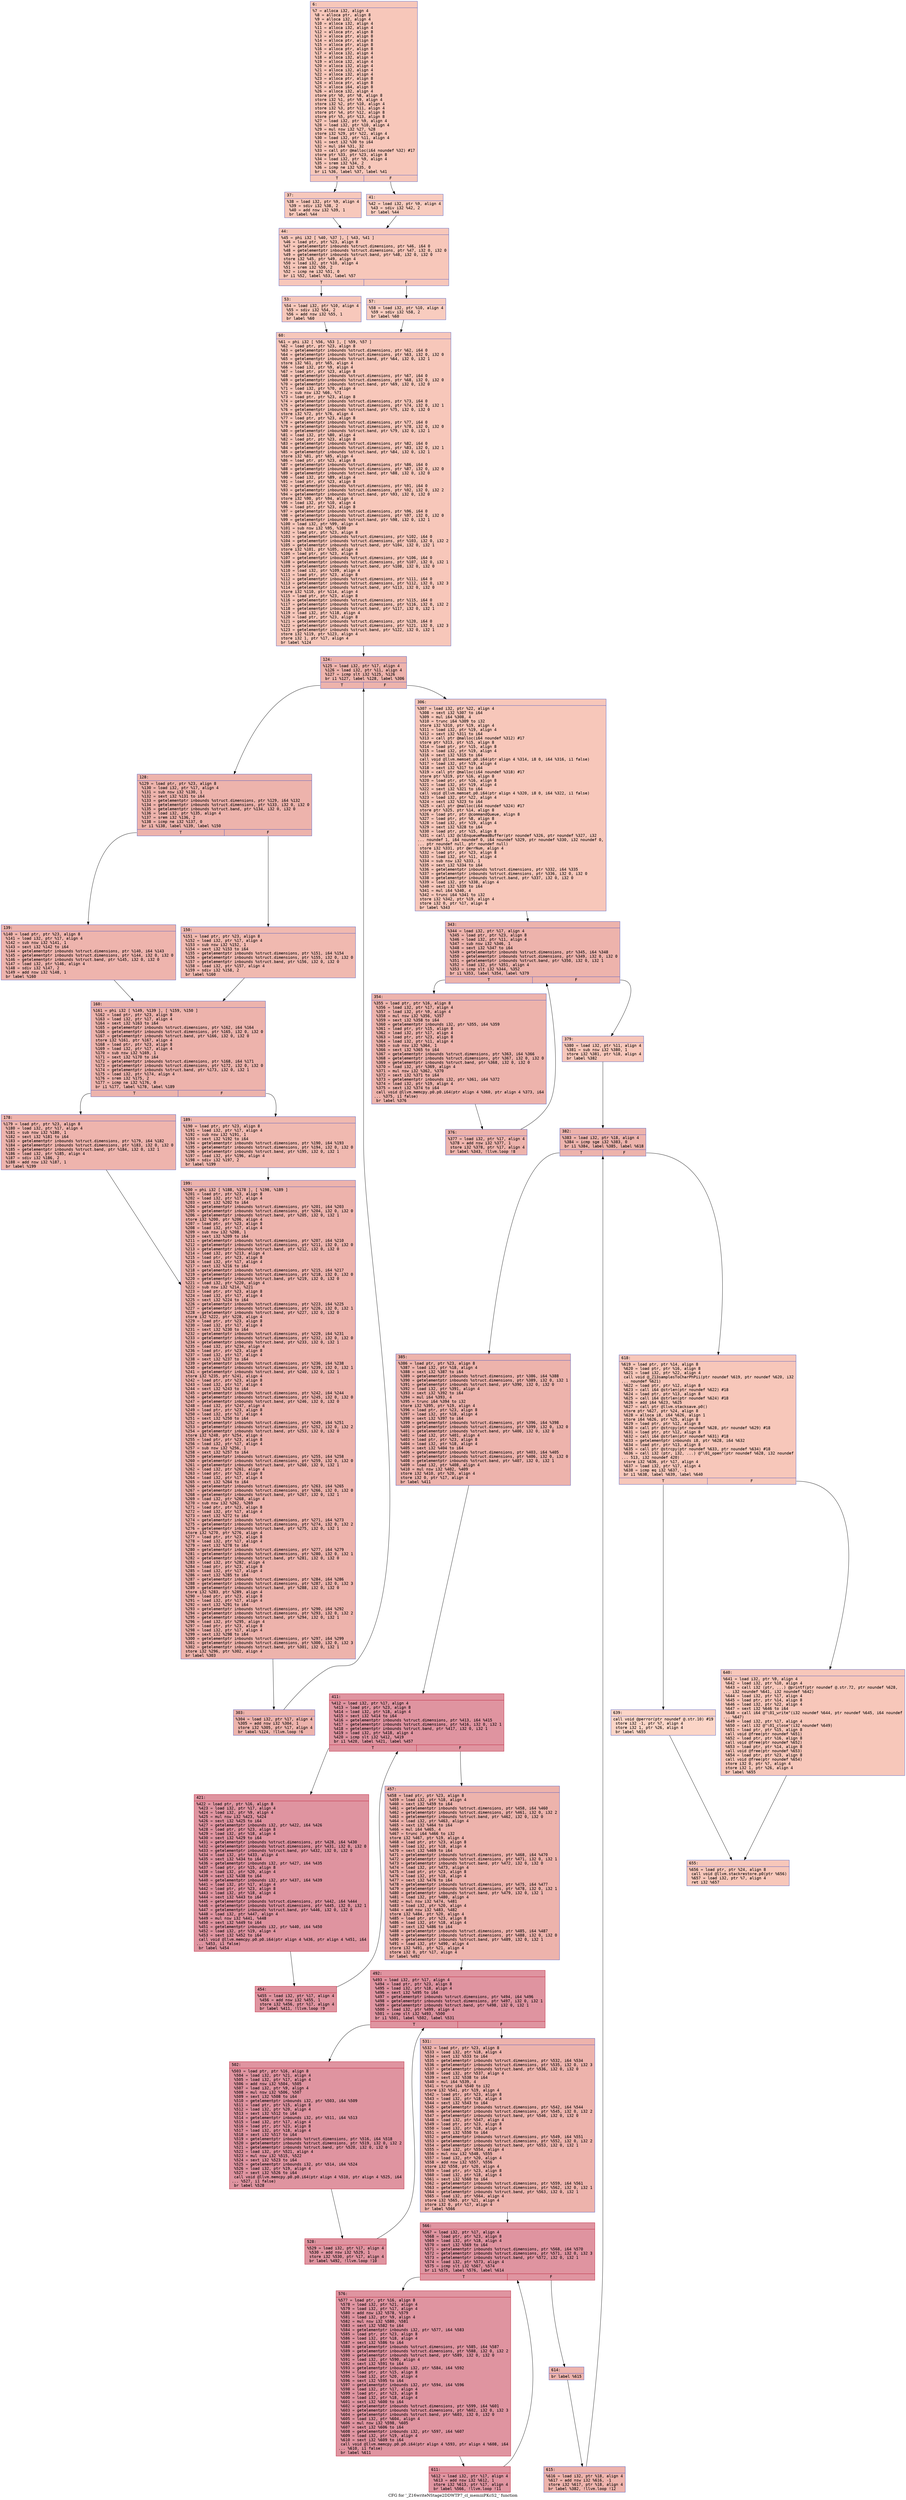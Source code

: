 digraph "CFG for '_Z16writeNStage2DDWTP7_cl_memiiiPKcS2_' function" {
	label="CFG for '_Z16writeNStage2DDWTP7_cl_memiiiPKcS2_' function";

	Node0x600000630c30 [shape=record,color="#3d50c3ff", style=filled, fillcolor="#ec7f6370" fontname="Courier",label="{6:\l|  %7 = alloca i32, align 4\l  %8 = alloca ptr, align 8\l  %9 = alloca i32, align 4\l  %10 = alloca i32, align 4\l  %11 = alloca i32, align 4\l  %12 = alloca ptr, align 8\l  %13 = alloca ptr, align 8\l  %14 = alloca ptr, align 8\l  %15 = alloca ptr, align 8\l  %16 = alloca ptr, align 8\l  %17 = alloca i32, align 4\l  %18 = alloca i32, align 4\l  %19 = alloca i32, align 4\l  %20 = alloca i32, align 4\l  %21 = alloca i32, align 4\l  %22 = alloca i32, align 4\l  %23 = alloca ptr, align 8\l  %24 = alloca ptr, align 8\l  %25 = alloca i64, align 8\l  %26 = alloca i32, align 4\l  store ptr %0, ptr %8, align 8\l  store i32 %1, ptr %9, align 4\l  store i32 %2, ptr %10, align 4\l  store i32 %3, ptr %11, align 4\l  store ptr %4, ptr %12, align 8\l  store ptr %5, ptr %13, align 8\l  %27 = load i32, ptr %9, align 4\l  %28 = load i32, ptr %10, align 4\l  %29 = mul nsw i32 %27, %28\l  store i32 %29, ptr %22, align 4\l  %30 = load i32, ptr %11, align 4\l  %31 = sext i32 %30 to i64\l  %32 = mul i64 %31, 32\l  %33 = call ptr @malloc(i64 noundef %32) #17\l  store ptr %33, ptr %23, align 8\l  %34 = load i32, ptr %9, align 4\l  %35 = srem i32 %34, 2\l  %36 = icmp ne i32 %35, 0\l  br i1 %36, label %37, label %41\l|{<s0>T|<s1>F}}"];
	Node0x600000630c30:s0 -> Node0x600000630c80[tooltip="6 -> 37\nProbability 62.50%" ];
	Node0x600000630c30:s1 -> Node0x600000630cd0[tooltip="6 -> 41\nProbability 37.50%" ];
	Node0x600000630c80 [shape=record,color="#3d50c3ff", style=filled, fillcolor="#ed836670" fontname="Courier",label="{37:\l|  %38 = load i32, ptr %9, align 4\l  %39 = sdiv i32 %38, 2\l  %40 = add nsw i32 %39, 1\l  br label %44\l}"];
	Node0x600000630c80 -> Node0x600000630d20[tooltip="37 -> 44\nProbability 100.00%" ];
	Node0x600000630cd0 [shape=record,color="#3d50c3ff", style=filled, fillcolor="#f08b6e70" fontname="Courier",label="{41:\l|  %42 = load i32, ptr %9, align 4\l  %43 = sdiv i32 %42, 2\l  br label %44\l}"];
	Node0x600000630cd0 -> Node0x600000630d20[tooltip="41 -> 44\nProbability 100.00%" ];
	Node0x600000630d20 [shape=record,color="#3d50c3ff", style=filled, fillcolor="#ec7f6370" fontname="Courier",label="{44:\l|  %45 = phi i32 [ %40, %37 ], [ %43, %41 ]\l  %46 = load ptr, ptr %23, align 8\l  %47 = getelementptr inbounds %struct.dimensions, ptr %46, i64 0\l  %48 = getelementptr inbounds %struct.dimensions, ptr %47, i32 0, i32 0\l  %49 = getelementptr inbounds %struct.band, ptr %48, i32 0, i32 0\l  store i32 %45, ptr %49, align 4\l  %50 = load i32, ptr %10, align 4\l  %51 = srem i32 %50, 2\l  %52 = icmp ne i32 %51, 0\l  br i1 %52, label %53, label %57\l|{<s0>T|<s1>F}}"];
	Node0x600000630d20:s0 -> Node0x600000630d70[tooltip="44 -> 53\nProbability 62.50%" ];
	Node0x600000630d20:s1 -> Node0x600000630dc0[tooltip="44 -> 57\nProbability 37.50%" ];
	Node0x600000630d70 [shape=record,color="#3d50c3ff", style=filled, fillcolor="#ed836670" fontname="Courier",label="{53:\l|  %54 = load i32, ptr %10, align 4\l  %55 = sdiv i32 %54, 2\l  %56 = add nsw i32 %55, 1\l  br label %60\l}"];
	Node0x600000630d70 -> Node0x600000630e10[tooltip="53 -> 60\nProbability 100.00%" ];
	Node0x600000630dc0 [shape=record,color="#3d50c3ff", style=filled, fillcolor="#f08b6e70" fontname="Courier",label="{57:\l|  %58 = load i32, ptr %10, align 4\l  %59 = sdiv i32 %58, 2\l  br label %60\l}"];
	Node0x600000630dc0 -> Node0x600000630e10[tooltip="57 -> 60\nProbability 100.00%" ];
	Node0x600000630e10 [shape=record,color="#3d50c3ff", style=filled, fillcolor="#ec7f6370" fontname="Courier",label="{60:\l|  %61 = phi i32 [ %56, %53 ], [ %59, %57 ]\l  %62 = load ptr, ptr %23, align 8\l  %63 = getelementptr inbounds %struct.dimensions, ptr %62, i64 0\l  %64 = getelementptr inbounds %struct.dimensions, ptr %63, i32 0, i32 0\l  %65 = getelementptr inbounds %struct.band, ptr %64, i32 0, i32 1\l  store i32 %61, ptr %65, align 4\l  %66 = load i32, ptr %9, align 4\l  %67 = load ptr, ptr %23, align 8\l  %68 = getelementptr inbounds %struct.dimensions, ptr %67, i64 0\l  %69 = getelementptr inbounds %struct.dimensions, ptr %68, i32 0, i32 0\l  %70 = getelementptr inbounds %struct.band, ptr %69, i32 0, i32 0\l  %71 = load i32, ptr %70, align 4\l  %72 = sub nsw i32 %66, %71\l  %73 = load ptr, ptr %23, align 8\l  %74 = getelementptr inbounds %struct.dimensions, ptr %73, i64 0\l  %75 = getelementptr inbounds %struct.dimensions, ptr %74, i32 0, i32 1\l  %76 = getelementptr inbounds %struct.band, ptr %75, i32 0, i32 0\l  store i32 %72, ptr %76, align 4\l  %77 = load ptr, ptr %23, align 8\l  %78 = getelementptr inbounds %struct.dimensions, ptr %77, i64 0\l  %79 = getelementptr inbounds %struct.dimensions, ptr %78, i32 0, i32 0\l  %80 = getelementptr inbounds %struct.band, ptr %79, i32 0, i32 1\l  %81 = load i32, ptr %80, align 4\l  %82 = load ptr, ptr %23, align 8\l  %83 = getelementptr inbounds %struct.dimensions, ptr %82, i64 0\l  %84 = getelementptr inbounds %struct.dimensions, ptr %83, i32 0, i32 1\l  %85 = getelementptr inbounds %struct.band, ptr %84, i32 0, i32 1\l  store i32 %81, ptr %85, align 4\l  %86 = load ptr, ptr %23, align 8\l  %87 = getelementptr inbounds %struct.dimensions, ptr %86, i64 0\l  %88 = getelementptr inbounds %struct.dimensions, ptr %87, i32 0, i32 0\l  %89 = getelementptr inbounds %struct.band, ptr %88, i32 0, i32 0\l  %90 = load i32, ptr %89, align 4\l  %91 = load ptr, ptr %23, align 8\l  %92 = getelementptr inbounds %struct.dimensions, ptr %91, i64 0\l  %93 = getelementptr inbounds %struct.dimensions, ptr %92, i32 0, i32 2\l  %94 = getelementptr inbounds %struct.band, ptr %93, i32 0, i32 0\l  store i32 %90, ptr %94, align 4\l  %95 = load i32, ptr %10, align 4\l  %96 = load ptr, ptr %23, align 8\l  %97 = getelementptr inbounds %struct.dimensions, ptr %96, i64 0\l  %98 = getelementptr inbounds %struct.dimensions, ptr %97, i32 0, i32 0\l  %99 = getelementptr inbounds %struct.band, ptr %98, i32 0, i32 1\l  %100 = load i32, ptr %99, align 4\l  %101 = sub nsw i32 %95, %100\l  %102 = load ptr, ptr %23, align 8\l  %103 = getelementptr inbounds %struct.dimensions, ptr %102, i64 0\l  %104 = getelementptr inbounds %struct.dimensions, ptr %103, i32 0, i32 2\l  %105 = getelementptr inbounds %struct.band, ptr %104, i32 0, i32 1\l  store i32 %101, ptr %105, align 4\l  %106 = load ptr, ptr %23, align 8\l  %107 = getelementptr inbounds %struct.dimensions, ptr %106, i64 0\l  %108 = getelementptr inbounds %struct.dimensions, ptr %107, i32 0, i32 1\l  %109 = getelementptr inbounds %struct.band, ptr %108, i32 0, i32 0\l  %110 = load i32, ptr %109, align 4\l  %111 = load ptr, ptr %23, align 8\l  %112 = getelementptr inbounds %struct.dimensions, ptr %111, i64 0\l  %113 = getelementptr inbounds %struct.dimensions, ptr %112, i32 0, i32 3\l  %114 = getelementptr inbounds %struct.band, ptr %113, i32 0, i32 0\l  store i32 %110, ptr %114, align 4\l  %115 = load ptr, ptr %23, align 8\l  %116 = getelementptr inbounds %struct.dimensions, ptr %115, i64 0\l  %117 = getelementptr inbounds %struct.dimensions, ptr %116, i32 0, i32 2\l  %118 = getelementptr inbounds %struct.band, ptr %117, i32 0, i32 1\l  %119 = load i32, ptr %118, align 4\l  %120 = load ptr, ptr %23, align 8\l  %121 = getelementptr inbounds %struct.dimensions, ptr %120, i64 0\l  %122 = getelementptr inbounds %struct.dimensions, ptr %121, i32 0, i32 3\l  %123 = getelementptr inbounds %struct.band, ptr %122, i32 0, i32 1\l  store i32 %119, ptr %123, align 4\l  store i32 1, ptr %17, align 4\l  br label %124\l}"];
	Node0x600000630e10 -> Node0x600000630e60[tooltip="60 -> 124\nProbability 100.00%" ];
	Node0x600000630e60 [shape=record,color="#3d50c3ff", style=filled, fillcolor="#d6524470" fontname="Courier",label="{124:\l|  %125 = load i32, ptr %17, align 4\l  %126 = load i32, ptr %11, align 4\l  %127 = icmp slt i32 %125, %126\l  br i1 %127, label %128, label %306\l|{<s0>T|<s1>F}}"];
	Node0x600000630e60:s0 -> Node0x600000630eb0[tooltip="124 -> 128\nProbability 96.88%" ];
	Node0x600000630e60:s1 -> Node0x600000631130[tooltip="124 -> 306\nProbability 3.12%" ];
	Node0x600000630eb0 [shape=record,color="#3d50c3ff", style=filled, fillcolor="#d6524470" fontname="Courier",label="{128:\l|  %129 = load ptr, ptr %23, align 8\l  %130 = load i32, ptr %17, align 4\l  %131 = sub nsw i32 %130, 1\l  %132 = sext i32 %131 to i64\l  %133 = getelementptr inbounds %struct.dimensions, ptr %129, i64 %132\l  %134 = getelementptr inbounds %struct.dimensions, ptr %133, i32 0, i32 0\l  %135 = getelementptr inbounds %struct.band, ptr %134, i32 0, i32 0\l  %136 = load i32, ptr %135, align 4\l  %137 = srem i32 %136, 2\l  %138 = icmp ne i32 %137, 0\l  br i1 %138, label %139, label %150\l|{<s0>T|<s1>F}}"];
	Node0x600000630eb0:s0 -> Node0x600000630f00[tooltip="128 -> 139\nProbability 62.50%" ];
	Node0x600000630eb0:s1 -> Node0x600000630f50[tooltip="128 -> 150\nProbability 37.50%" ];
	Node0x600000630f00 [shape=record,color="#3d50c3ff", style=filled, fillcolor="#d8564670" fontname="Courier",label="{139:\l|  %140 = load ptr, ptr %23, align 8\l  %141 = load i32, ptr %17, align 4\l  %142 = sub nsw i32 %141, 1\l  %143 = sext i32 %142 to i64\l  %144 = getelementptr inbounds %struct.dimensions, ptr %140, i64 %143\l  %145 = getelementptr inbounds %struct.dimensions, ptr %144, i32 0, i32 0\l  %146 = getelementptr inbounds %struct.band, ptr %145, i32 0, i32 0\l  %147 = load i32, ptr %146, align 4\l  %148 = sdiv i32 %147, 2\l  %149 = add nsw i32 %148, 1\l  br label %160\l}"];
	Node0x600000630f00 -> Node0x600000630fa0[tooltip="139 -> 160\nProbability 100.00%" ];
	Node0x600000630f50 [shape=record,color="#3d50c3ff", style=filled, fillcolor="#de614d70" fontname="Courier",label="{150:\l|  %151 = load ptr, ptr %23, align 8\l  %152 = load i32, ptr %17, align 4\l  %153 = sub nsw i32 %152, 1\l  %154 = sext i32 %153 to i64\l  %155 = getelementptr inbounds %struct.dimensions, ptr %151, i64 %154\l  %156 = getelementptr inbounds %struct.dimensions, ptr %155, i32 0, i32 0\l  %157 = getelementptr inbounds %struct.band, ptr %156, i32 0, i32 0\l  %158 = load i32, ptr %157, align 4\l  %159 = sdiv i32 %158, 2\l  br label %160\l}"];
	Node0x600000630f50 -> Node0x600000630fa0[tooltip="150 -> 160\nProbability 100.00%" ];
	Node0x600000630fa0 [shape=record,color="#3d50c3ff", style=filled, fillcolor="#d6524470" fontname="Courier",label="{160:\l|  %161 = phi i32 [ %149, %139 ], [ %159, %150 ]\l  %162 = load ptr, ptr %23, align 8\l  %163 = load i32, ptr %17, align 4\l  %164 = sext i32 %163 to i64\l  %165 = getelementptr inbounds %struct.dimensions, ptr %162, i64 %164\l  %166 = getelementptr inbounds %struct.dimensions, ptr %165, i32 0, i32 0\l  %167 = getelementptr inbounds %struct.band, ptr %166, i32 0, i32 0\l  store i32 %161, ptr %167, align 4\l  %168 = load ptr, ptr %23, align 8\l  %169 = load i32, ptr %17, align 4\l  %170 = sub nsw i32 %169, 1\l  %171 = sext i32 %170 to i64\l  %172 = getelementptr inbounds %struct.dimensions, ptr %168, i64 %171\l  %173 = getelementptr inbounds %struct.dimensions, ptr %172, i32 0, i32 0\l  %174 = getelementptr inbounds %struct.band, ptr %173, i32 0, i32 1\l  %175 = load i32, ptr %174, align 4\l  %176 = srem i32 %175, 2\l  %177 = icmp ne i32 %176, 0\l  br i1 %177, label %178, label %189\l|{<s0>T|<s1>F}}"];
	Node0x600000630fa0:s0 -> Node0x600000630ff0[tooltip="160 -> 178\nProbability 62.50%" ];
	Node0x600000630fa0:s1 -> Node0x600000631040[tooltip="160 -> 189\nProbability 37.50%" ];
	Node0x600000630ff0 [shape=record,color="#3d50c3ff", style=filled, fillcolor="#d8564670" fontname="Courier",label="{178:\l|  %179 = load ptr, ptr %23, align 8\l  %180 = load i32, ptr %17, align 4\l  %181 = sub nsw i32 %180, 1\l  %182 = sext i32 %181 to i64\l  %183 = getelementptr inbounds %struct.dimensions, ptr %179, i64 %182\l  %184 = getelementptr inbounds %struct.dimensions, ptr %183, i32 0, i32 0\l  %185 = getelementptr inbounds %struct.band, ptr %184, i32 0, i32 1\l  %186 = load i32, ptr %185, align 4\l  %187 = sdiv i32 %186, 2\l  %188 = add nsw i32 %187, 1\l  br label %199\l}"];
	Node0x600000630ff0 -> Node0x600000631090[tooltip="178 -> 199\nProbability 100.00%" ];
	Node0x600000631040 [shape=record,color="#3d50c3ff", style=filled, fillcolor="#de614d70" fontname="Courier",label="{189:\l|  %190 = load ptr, ptr %23, align 8\l  %191 = load i32, ptr %17, align 4\l  %192 = sub nsw i32 %191, 1\l  %193 = sext i32 %192 to i64\l  %194 = getelementptr inbounds %struct.dimensions, ptr %190, i64 %193\l  %195 = getelementptr inbounds %struct.dimensions, ptr %194, i32 0, i32 0\l  %196 = getelementptr inbounds %struct.band, ptr %195, i32 0, i32 1\l  %197 = load i32, ptr %196, align 4\l  %198 = sdiv i32 %197, 2\l  br label %199\l}"];
	Node0x600000631040 -> Node0x600000631090[tooltip="189 -> 199\nProbability 100.00%" ];
	Node0x600000631090 [shape=record,color="#3d50c3ff", style=filled, fillcolor="#d6524470" fontname="Courier",label="{199:\l|  %200 = phi i32 [ %188, %178 ], [ %198, %189 ]\l  %201 = load ptr, ptr %23, align 8\l  %202 = load i32, ptr %17, align 4\l  %203 = sext i32 %202 to i64\l  %204 = getelementptr inbounds %struct.dimensions, ptr %201, i64 %203\l  %205 = getelementptr inbounds %struct.dimensions, ptr %204, i32 0, i32 0\l  %206 = getelementptr inbounds %struct.band, ptr %205, i32 0, i32 1\l  store i32 %200, ptr %206, align 4\l  %207 = load ptr, ptr %23, align 8\l  %208 = load i32, ptr %17, align 4\l  %209 = sub nsw i32 %208, 1\l  %210 = sext i32 %209 to i64\l  %211 = getelementptr inbounds %struct.dimensions, ptr %207, i64 %210\l  %212 = getelementptr inbounds %struct.dimensions, ptr %211, i32 0, i32 0\l  %213 = getelementptr inbounds %struct.band, ptr %212, i32 0, i32 0\l  %214 = load i32, ptr %213, align 4\l  %215 = load ptr, ptr %23, align 8\l  %216 = load i32, ptr %17, align 4\l  %217 = sext i32 %216 to i64\l  %218 = getelementptr inbounds %struct.dimensions, ptr %215, i64 %217\l  %219 = getelementptr inbounds %struct.dimensions, ptr %218, i32 0, i32 0\l  %220 = getelementptr inbounds %struct.band, ptr %219, i32 0, i32 0\l  %221 = load i32, ptr %220, align 4\l  %222 = sub nsw i32 %214, %221\l  %223 = load ptr, ptr %23, align 8\l  %224 = load i32, ptr %17, align 4\l  %225 = sext i32 %224 to i64\l  %226 = getelementptr inbounds %struct.dimensions, ptr %223, i64 %225\l  %227 = getelementptr inbounds %struct.dimensions, ptr %226, i32 0, i32 1\l  %228 = getelementptr inbounds %struct.band, ptr %227, i32 0, i32 0\l  store i32 %222, ptr %228, align 4\l  %229 = load ptr, ptr %23, align 8\l  %230 = load i32, ptr %17, align 4\l  %231 = sext i32 %230 to i64\l  %232 = getelementptr inbounds %struct.dimensions, ptr %229, i64 %231\l  %233 = getelementptr inbounds %struct.dimensions, ptr %232, i32 0, i32 0\l  %234 = getelementptr inbounds %struct.band, ptr %233, i32 0, i32 1\l  %235 = load i32, ptr %234, align 4\l  %236 = load ptr, ptr %23, align 8\l  %237 = load i32, ptr %17, align 4\l  %238 = sext i32 %237 to i64\l  %239 = getelementptr inbounds %struct.dimensions, ptr %236, i64 %238\l  %240 = getelementptr inbounds %struct.dimensions, ptr %239, i32 0, i32 1\l  %241 = getelementptr inbounds %struct.band, ptr %240, i32 0, i32 1\l  store i32 %235, ptr %241, align 4\l  %242 = load ptr, ptr %23, align 8\l  %243 = load i32, ptr %17, align 4\l  %244 = sext i32 %243 to i64\l  %245 = getelementptr inbounds %struct.dimensions, ptr %242, i64 %244\l  %246 = getelementptr inbounds %struct.dimensions, ptr %245, i32 0, i32 0\l  %247 = getelementptr inbounds %struct.band, ptr %246, i32 0, i32 0\l  %248 = load i32, ptr %247, align 4\l  %249 = load ptr, ptr %23, align 8\l  %250 = load i32, ptr %17, align 4\l  %251 = sext i32 %250 to i64\l  %252 = getelementptr inbounds %struct.dimensions, ptr %249, i64 %251\l  %253 = getelementptr inbounds %struct.dimensions, ptr %252, i32 0, i32 2\l  %254 = getelementptr inbounds %struct.band, ptr %253, i32 0, i32 0\l  store i32 %248, ptr %254, align 4\l  %255 = load ptr, ptr %23, align 8\l  %256 = load i32, ptr %17, align 4\l  %257 = sub nsw i32 %256, 1\l  %258 = sext i32 %257 to i64\l  %259 = getelementptr inbounds %struct.dimensions, ptr %255, i64 %258\l  %260 = getelementptr inbounds %struct.dimensions, ptr %259, i32 0, i32 0\l  %261 = getelementptr inbounds %struct.band, ptr %260, i32 0, i32 1\l  %262 = load i32, ptr %261, align 4\l  %263 = load ptr, ptr %23, align 8\l  %264 = load i32, ptr %17, align 4\l  %265 = sext i32 %264 to i64\l  %266 = getelementptr inbounds %struct.dimensions, ptr %263, i64 %265\l  %267 = getelementptr inbounds %struct.dimensions, ptr %266, i32 0, i32 0\l  %268 = getelementptr inbounds %struct.band, ptr %267, i32 0, i32 1\l  %269 = load i32, ptr %268, align 4\l  %270 = sub nsw i32 %262, %269\l  %271 = load ptr, ptr %23, align 8\l  %272 = load i32, ptr %17, align 4\l  %273 = sext i32 %272 to i64\l  %274 = getelementptr inbounds %struct.dimensions, ptr %271, i64 %273\l  %275 = getelementptr inbounds %struct.dimensions, ptr %274, i32 0, i32 2\l  %276 = getelementptr inbounds %struct.band, ptr %275, i32 0, i32 1\l  store i32 %270, ptr %276, align 4\l  %277 = load ptr, ptr %23, align 8\l  %278 = load i32, ptr %17, align 4\l  %279 = sext i32 %278 to i64\l  %280 = getelementptr inbounds %struct.dimensions, ptr %277, i64 %279\l  %281 = getelementptr inbounds %struct.dimensions, ptr %280, i32 0, i32 1\l  %282 = getelementptr inbounds %struct.band, ptr %281, i32 0, i32 0\l  %283 = load i32, ptr %282, align 4\l  %284 = load ptr, ptr %23, align 8\l  %285 = load i32, ptr %17, align 4\l  %286 = sext i32 %285 to i64\l  %287 = getelementptr inbounds %struct.dimensions, ptr %284, i64 %286\l  %288 = getelementptr inbounds %struct.dimensions, ptr %287, i32 0, i32 3\l  %289 = getelementptr inbounds %struct.band, ptr %288, i32 0, i32 0\l  store i32 %283, ptr %289, align 4\l  %290 = load ptr, ptr %23, align 8\l  %291 = load i32, ptr %17, align 4\l  %292 = sext i32 %291 to i64\l  %293 = getelementptr inbounds %struct.dimensions, ptr %290, i64 %292\l  %294 = getelementptr inbounds %struct.dimensions, ptr %293, i32 0, i32 2\l  %295 = getelementptr inbounds %struct.band, ptr %294, i32 0, i32 1\l  %296 = load i32, ptr %295, align 4\l  %297 = load ptr, ptr %23, align 8\l  %298 = load i32, ptr %17, align 4\l  %299 = sext i32 %298 to i64\l  %300 = getelementptr inbounds %struct.dimensions, ptr %297, i64 %299\l  %301 = getelementptr inbounds %struct.dimensions, ptr %300, i32 0, i32 3\l  %302 = getelementptr inbounds %struct.band, ptr %301, i32 0, i32 1\l  store i32 %296, ptr %302, align 4\l  br label %303\l}"];
	Node0x600000631090 -> Node0x6000006310e0[tooltip="199 -> 303\nProbability 100.00%" ];
	Node0x6000006310e0 [shape=record,color="#3d50c3ff", style=filled, fillcolor="#d6524470" fontname="Courier",label="{303:\l|  %304 = load i32, ptr %17, align 4\l  %305 = add nsw i32 %304, 1\l  store i32 %305, ptr %17, align 4\l  br label %124, !llvm.loop !6\l}"];
	Node0x6000006310e0 -> Node0x600000630e60[tooltip="303 -> 124\nProbability 100.00%" ];
	Node0x600000631130 [shape=record,color="#3d50c3ff", style=filled, fillcolor="#ec7f6370" fontname="Courier",label="{306:\l|  %307 = load i32, ptr %22, align 4\l  %308 = sext i32 %307 to i64\l  %309 = mul i64 %308, 4\l  %310 = trunc i64 %309 to i32\l  store i32 %310, ptr %19, align 4\l  %311 = load i32, ptr %19, align 4\l  %312 = sext i32 %311 to i64\l  %313 = call ptr @malloc(i64 noundef %312) #17\l  store ptr %313, ptr %15, align 8\l  %314 = load ptr, ptr %15, align 8\l  %315 = load i32, ptr %19, align 4\l  %316 = sext i32 %315 to i64\l  call void @llvm.memset.p0.i64(ptr align 4 %314, i8 0, i64 %316, i1 false)\l  %317 = load i32, ptr %19, align 4\l  %318 = sext i32 %317 to i64\l  %319 = call ptr @malloc(i64 noundef %318) #17\l  store ptr %319, ptr %16, align 8\l  %320 = load ptr, ptr %16, align 8\l  %321 = load i32, ptr %19, align 4\l  %322 = sext i32 %321 to i64\l  call void @llvm.memset.p0.i64(ptr align 4 %320, i8 0, i64 %322, i1 false)\l  %323 = load i32, ptr %22, align 4\l  %324 = sext i32 %323 to i64\l  %325 = call ptr @malloc(i64 noundef %324) #17\l  store ptr %325, ptr %14, align 8\l  %326 = load ptr, ptr @commandQueue, align 8\l  %327 = load ptr, ptr %8, align 8\l  %328 = load i32, ptr %19, align 4\l  %329 = sext i32 %328 to i64\l  %330 = load ptr, ptr %15, align 8\l  %331 = call i32 @clEnqueueReadBuffer(ptr noundef %326, ptr noundef %327, i32\l... noundef 1, i64 noundef 0, i64 noundef %329, ptr noundef %330, i32 noundef 0,\l... ptr noundef null, ptr noundef null)\l  store i32 %331, ptr @errNum, align 4\l  %332 = load ptr, ptr %23, align 8\l  %333 = load i32, ptr %11, align 4\l  %334 = sub nsw i32 %333, 1\l  %335 = sext i32 %334 to i64\l  %336 = getelementptr inbounds %struct.dimensions, ptr %332, i64 %335\l  %337 = getelementptr inbounds %struct.dimensions, ptr %336, i32 0, i32 0\l  %338 = getelementptr inbounds %struct.band, ptr %337, i32 0, i32 0\l  %339 = load i32, ptr %338, align 4\l  %340 = sext i32 %339 to i64\l  %341 = mul i64 %340, 4\l  %342 = trunc i64 %341 to i32\l  store i32 %342, ptr %19, align 4\l  store i32 0, ptr %17, align 4\l  br label %343\l}"];
	Node0x600000631130 -> Node0x600000631180[tooltip="306 -> 343\nProbability 100.00%" ];
	Node0x600000631180 [shape=record,color="#3d50c3ff", style=filled, fillcolor="#d6524470" fontname="Courier",label="{343:\l|  %344 = load i32, ptr %17, align 4\l  %345 = load ptr, ptr %23, align 8\l  %346 = load i32, ptr %11, align 4\l  %347 = sub nsw i32 %346, 1\l  %348 = sext i32 %347 to i64\l  %349 = getelementptr inbounds %struct.dimensions, ptr %345, i64 %348\l  %350 = getelementptr inbounds %struct.dimensions, ptr %349, i32 0, i32 0\l  %351 = getelementptr inbounds %struct.band, ptr %350, i32 0, i32 1\l  %352 = load i32, ptr %351, align 4\l  %353 = icmp slt i32 %344, %352\l  br i1 %353, label %354, label %379\l|{<s0>T|<s1>F}}"];
	Node0x600000631180:s0 -> Node0x6000006311d0[tooltip="343 -> 354\nProbability 96.88%" ];
	Node0x600000631180:s1 -> Node0x600000631270[tooltip="343 -> 379\nProbability 3.12%" ];
	Node0x6000006311d0 [shape=record,color="#3d50c3ff", style=filled, fillcolor="#d6524470" fontname="Courier",label="{354:\l|  %355 = load ptr, ptr %16, align 8\l  %356 = load i32, ptr %17, align 4\l  %357 = load i32, ptr %9, align 4\l  %358 = mul nsw i32 %356, %357\l  %359 = sext i32 %358 to i64\l  %360 = getelementptr inbounds i32, ptr %355, i64 %359\l  %361 = load ptr, ptr %15, align 8\l  %362 = load i32, ptr %17, align 4\l  %363 = load ptr, ptr %23, align 8\l  %364 = load i32, ptr %11, align 4\l  %365 = sub nsw i32 %364, 1\l  %366 = sext i32 %365 to i64\l  %367 = getelementptr inbounds %struct.dimensions, ptr %363, i64 %366\l  %368 = getelementptr inbounds %struct.dimensions, ptr %367, i32 0, i32 0\l  %369 = getelementptr inbounds %struct.band, ptr %368, i32 0, i32 0\l  %370 = load i32, ptr %369, align 4\l  %371 = mul nsw i32 %362, %370\l  %372 = sext i32 %371 to i64\l  %373 = getelementptr inbounds i32, ptr %361, i64 %372\l  %374 = load i32, ptr %19, align 4\l  %375 = sext i32 %374 to i64\l  call void @llvm.memcpy.p0.p0.i64(ptr align 4 %360, ptr align 4 %373, i64\l... %375, i1 false)\l  br label %376\l}"];
	Node0x6000006311d0 -> Node0x600000631220[tooltip="354 -> 376\nProbability 100.00%" ];
	Node0x600000631220 [shape=record,color="#3d50c3ff", style=filled, fillcolor="#d6524470" fontname="Courier",label="{376:\l|  %377 = load i32, ptr %17, align 4\l  %378 = add nsw i32 %377, 1\l  store i32 %378, ptr %17, align 4\l  br label %343, !llvm.loop !8\l}"];
	Node0x600000631220 -> Node0x600000631180[tooltip="376 -> 343\nProbability 100.00%" ];
	Node0x600000631270 [shape=record,color="#3d50c3ff", style=filled, fillcolor="#ec7f6370" fontname="Courier",label="{379:\l|  %380 = load i32, ptr %11, align 4\l  %381 = sub nsw i32 %380, 1\l  store i32 %381, ptr %18, align 4\l  br label %382\l}"];
	Node0x600000631270 -> Node0x6000006312c0[tooltip="379 -> 382\nProbability 100.00%" ];
	Node0x6000006312c0 [shape=record,color="#3d50c3ff", style=filled, fillcolor="#d6524470" fontname="Courier",label="{382:\l|  %383 = load i32, ptr %18, align 4\l  %384 = icmp sge i32 %383, 0\l  br i1 %384, label %385, label %618\l|{<s0>T|<s1>F}}"];
	Node0x6000006312c0:s0 -> Node0x600000631310[tooltip="382 -> 385\nProbability 96.88%" ];
	Node0x6000006312c0:s1 -> Node0x600000631770[tooltip="382 -> 618\nProbability 3.12%" ];
	Node0x600000631310 [shape=record,color="#3d50c3ff", style=filled, fillcolor="#d6524470" fontname="Courier",label="{385:\l|  %386 = load ptr, ptr %23, align 8\l  %387 = load i32, ptr %18, align 4\l  %388 = sext i32 %387 to i64\l  %389 = getelementptr inbounds %struct.dimensions, ptr %386, i64 %388\l  %390 = getelementptr inbounds %struct.dimensions, ptr %389, i32 0, i32 1\l  %391 = getelementptr inbounds %struct.band, ptr %390, i32 0, i32 0\l  %392 = load i32, ptr %391, align 4\l  %393 = sext i32 %392 to i64\l  %394 = mul i64 %393, 4\l  %395 = trunc i64 %394 to i32\l  store i32 %395, ptr %19, align 4\l  %396 = load ptr, ptr %23, align 8\l  %397 = load i32, ptr %18, align 4\l  %398 = sext i32 %397 to i64\l  %399 = getelementptr inbounds %struct.dimensions, ptr %396, i64 %398\l  %400 = getelementptr inbounds %struct.dimensions, ptr %399, i32 0, i32 0\l  %401 = getelementptr inbounds %struct.band, ptr %400, i32 0, i32 0\l  %402 = load i32, ptr %401, align 4\l  %403 = load ptr, ptr %23, align 8\l  %404 = load i32, ptr %18, align 4\l  %405 = sext i32 %404 to i64\l  %406 = getelementptr inbounds %struct.dimensions, ptr %403, i64 %405\l  %407 = getelementptr inbounds %struct.dimensions, ptr %406, i32 0, i32 0\l  %408 = getelementptr inbounds %struct.band, ptr %407, i32 0, i32 1\l  %409 = load i32, ptr %408, align 4\l  %410 = mul nsw i32 %402, %409\l  store i32 %410, ptr %20, align 4\l  store i32 0, ptr %17, align 4\l  br label %411\l}"];
	Node0x600000631310 -> Node0x600000631360[tooltip="385 -> 411\nProbability 100.00%" ];
	Node0x600000631360 [shape=record,color="#b70d28ff", style=filled, fillcolor="#b70d2870" fontname="Courier",label="{411:\l|  %412 = load i32, ptr %17, align 4\l  %413 = load ptr, ptr %23, align 8\l  %414 = load i32, ptr %18, align 4\l  %415 = sext i32 %414 to i64\l  %416 = getelementptr inbounds %struct.dimensions, ptr %413, i64 %415\l  %417 = getelementptr inbounds %struct.dimensions, ptr %416, i32 0, i32 1\l  %418 = getelementptr inbounds %struct.band, ptr %417, i32 0, i32 1\l  %419 = load i32, ptr %418, align 4\l  %420 = icmp slt i32 %412, %419\l  br i1 %420, label %421, label %457\l|{<s0>T|<s1>F}}"];
	Node0x600000631360:s0 -> Node0x6000006313b0[tooltip="411 -> 421\nProbability 96.88%" ];
	Node0x600000631360:s1 -> Node0x600000631450[tooltip="411 -> 457\nProbability 3.12%" ];
	Node0x6000006313b0 [shape=record,color="#b70d28ff", style=filled, fillcolor="#b70d2870" fontname="Courier",label="{421:\l|  %422 = load ptr, ptr %16, align 8\l  %423 = load i32, ptr %17, align 4\l  %424 = load i32, ptr %9, align 4\l  %425 = mul nsw i32 %423, %424\l  %426 = sext i32 %425 to i64\l  %427 = getelementptr inbounds i32, ptr %422, i64 %426\l  %428 = load ptr, ptr %23, align 8\l  %429 = load i32, ptr %18, align 4\l  %430 = sext i32 %429 to i64\l  %431 = getelementptr inbounds %struct.dimensions, ptr %428, i64 %430\l  %432 = getelementptr inbounds %struct.dimensions, ptr %431, i32 0, i32 0\l  %433 = getelementptr inbounds %struct.band, ptr %432, i32 0, i32 0\l  %434 = load i32, ptr %433, align 4\l  %435 = sext i32 %434 to i64\l  %436 = getelementptr inbounds i32, ptr %427, i64 %435\l  %437 = load ptr, ptr %15, align 8\l  %438 = load i32, ptr %20, align 4\l  %439 = sext i32 %438 to i64\l  %440 = getelementptr inbounds i32, ptr %437, i64 %439\l  %441 = load i32, ptr %17, align 4\l  %442 = load ptr, ptr %23, align 8\l  %443 = load i32, ptr %18, align 4\l  %444 = sext i32 %443 to i64\l  %445 = getelementptr inbounds %struct.dimensions, ptr %442, i64 %444\l  %446 = getelementptr inbounds %struct.dimensions, ptr %445, i32 0, i32 1\l  %447 = getelementptr inbounds %struct.band, ptr %446, i32 0, i32 0\l  %448 = load i32, ptr %447, align 4\l  %449 = mul nsw i32 %441, %448\l  %450 = sext i32 %449 to i64\l  %451 = getelementptr inbounds i32, ptr %440, i64 %450\l  %452 = load i32, ptr %19, align 4\l  %453 = sext i32 %452 to i64\l  call void @llvm.memcpy.p0.p0.i64(ptr align 4 %436, ptr align 4 %451, i64\l... %453, i1 false)\l  br label %454\l}"];
	Node0x6000006313b0 -> Node0x600000631400[tooltip="421 -> 454\nProbability 100.00%" ];
	Node0x600000631400 [shape=record,color="#b70d28ff", style=filled, fillcolor="#b70d2870" fontname="Courier",label="{454:\l|  %455 = load i32, ptr %17, align 4\l  %456 = add nsw i32 %455, 1\l  store i32 %456, ptr %17, align 4\l  br label %411, !llvm.loop !9\l}"];
	Node0x600000631400 -> Node0x600000631360[tooltip="454 -> 411\nProbability 100.00%" ];
	Node0x600000631450 [shape=record,color="#3d50c3ff", style=filled, fillcolor="#d6524470" fontname="Courier",label="{457:\l|  %458 = load ptr, ptr %23, align 8\l  %459 = load i32, ptr %18, align 4\l  %460 = sext i32 %459 to i64\l  %461 = getelementptr inbounds %struct.dimensions, ptr %458, i64 %460\l  %462 = getelementptr inbounds %struct.dimensions, ptr %461, i32 0, i32 2\l  %463 = getelementptr inbounds %struct.band, ptr %462, i32 0, i32 0\l  %464 = load i32, ptr %463, align 4\l  %465 = sext i32 %464 to i64\l  %466 = mul i64 %465, 4\l  %467 = trunc i64 %466 to i32\l  store i32 %467, ptr %19, align 4\l  %468 = load ptr, ptr %23, align 8\l  %469 = load i32, ptr %18, align 4\l  %470 = sext i32 %469 to i64\l  %471 = getelementptr inbounds %struct.dimensions, ptr %468, i64 %470\l  %472 = getelementptr inbounds %struct.dimensions, ptr %471, i32 0, i32 1\l  %473 = getelementptr inbounds %struct.band, ptr %472, i32 0, i32 0\l  %474 = load i32, ptr %473, align 4\l  %475 = load ptr, ptr %23, align 8\l  %476 = load i32, ptr %18, align 4\l  %477 = sext i32 %476 to i64\l  %478 = getelementptr inbounds %struct.dimensions, ptr %475, i64 %477\l  %479 = getelementptr inbounds %struct.dimensions, ptr %478, i32 0, i32 1\l  %480 = getelementptr inbounds %struct.band, ptr %479, i32 0, i32 1\l  %481 = load i32, ptr %480, align 4\l  %482 = mul nsw i32 %474, %481\l  %483 = load i32, ptr %20, align 4\l  %484 = add nsw i32 %483, %482\l  store i32 %484, ptr %20, align 4\l  %485 = load ptr, ptr %23, align 8\l  %486 = load i32, ptr %18, align 4\l  %487 = sext i32 %486 to i64\l  %488 = getelementptr inbounds %struct.dimensions, ptr %485, i64 %487\l  %489 = getelementptr inbounds %struct.dimensions, ptr %488, i32 0, i32 0\l  %490 = getelementptr inbounds %struct.band, ptr %489, i32 0, i32 1\l  %491 = load i32, ptr %490, align 4\l  store i32 %491, ptr %21, align 4\l  store i32 0, ptr %17, align 4\l  br label %492\l}"];
	Node0x600000631450 -> Node0x6000006314a0[tooltip="457 -> 492\nProbability 100.00%" ];
	Node0x6000006314a0 [shape=record,color="#b70d28ff", style=filled, fillcolor="#b70d2870" fontname="Courier",label="{492:\l|  %493 = load i32, ptr %17, align 4\l  %494 = load ptr, ptr %23, align 8\l  %495 = load i32, ptr %18, align 4\l  %496 = sext i32 %495 to i64\l  %497 = getelementptr inbounds %struct.dimensions, ptr %494, i64 %496\l  %498 = getelementptr inbounds %struct.dimensions, ptr %497, i32 0, i32 1\l  %499 = getelementptr inbounds %struct.band, ptr %498, i32 0, i32 1\l  %500 = load i32, ptr %499, align 4\l  %501 = icmp slt i32 %493, %500\l  br i1 %501, label %502, label %531\l|{<s0>T|<s1>F}}"];
	Node0x6000006314a0:s0 -> Node0x6000006314f0[tooltip="492 -> 502\nProbability 96.88%" ];
	Node0x6000006314a0:s1 -> Node0x600000631590[tooltip="492 -> 531\nProbability 3.12%" ];
	Node0x6000006314f0 [shape=record,color="#b70d28ff", style=filled, fillcolor="#b70d2870" fontname="Courier",label="{502:\l|  %503 = load ptr, ptr %16, align 8\l  %504 = load i32, ptr %21, align 4\l  %505 = load i32, ptr %17, align 4\l  %506 = add nsw i32 %504, %505\l  %507 = load i32, ptr %9, align 4\l  %508 = mul nsw i32 %506, %507\l  %509 = sext i32 %508 to i64\l  %510 = getelementptr inbounds i32, ptr %503, i64 %509\l  %511 = load ptr, ptr %15, align 8\l  %512 = load i32, ptr %20, align 4\l  %513 = sext i32 %512 to i64\l  %514 = getelementptr inbounds i32, ptr %511, i64 %513\l  %515 = load i32, ptr %17, align 4\l  %516 = load ptr, ptr %23, align 8\l  %517 = load i32, ptr %18, align 4\l  %518 = sext i32 %517 to i64\l  %519 = getelementptr inbounds %struct.dimensions, ptr %516, i64 %518\l  %520 = getelementptr inbounds %struct.dimensions, ptr %519, i32 0, i32 2\l  %521 = getelementptr inbounds %struct.band, ptr %520, i32 0, i32 0\l  %522 = load i32, ptr %521, align 4\l  %523 = mul nsw i32 %515, %522\l  %524 = sext i32 %523 to i64\l  %525 = getelementptr inbounds i32, ptr %514, i64 %524\l  %526 = load i32, ptr %19, align 4\l  %527 = sext i32 %526 to i64\l  call void @llvm.memcpy.p0.p0.i64(ptr align 4 %510, ptr align 4 %525, i64\l... %527, i1 false)\l  br label %528\l}"];
	Node0x6000006314f0 -> Node0x600000631540[tooltip="502 -> 528\nProbability 100.00%" ];
	Node0x600000631540 [shape=record,color="#b70d28ff", style=filled, fillcolor="#b70d2870" fontname="Courier",label="{528:\l|  %529 = load i32, ptr %17, align 4\l  %530 = add nsw i32 %529, 1\l  store i32 %530, ptr %17, align 4\l  br label %492, !llvm.loop !10\l}"];
	Node0x600000631540 -> Node0x6000006314a0[tooltip="528 -> 492\nProbability 100.00%" ];
	Node0x600000631590 [shape=record,color="#3d50c3ff", style=filled, fillcolor="#d6524470" fontname="Courier",label="{531:\l|  %532 = load ptr, ptr %23, align 8\l  %533 = load i32, ptr %18, align 4\l  %534 = sext i32 %533 to i64\l  %535 = getelementptr inbounds %struct.dimensions, ptr %532, i64 %534\l  %536 = getelementptr inbounds %struct.dimensions, ptr %535, i32 0, i32 3\l  %537 = getelementptr inbounds %struct.band, ptr %536, i32 0, i32 0\l  %538 = load i32, ptr %537, align 4\l  %539 = sext i32 %538 to i64\l  %540 = mul i64 %539, 4\l  %541 = trunc i64 %540 to i32\l  store i32 %541, ptr %19, align 4\l  %542 = load ptr, ptr %23, align 8\l  %543 = load i32, ptr %18, align 4\l  %544 = sext i32 %543 to i64\l  %545 = getelementptr inbounds %struct.dimensions, ptr %542, i64 %544\l  %546 = getelementptr inbounds %struct.dimensions, ptr %545, i32 0, i32 2\l  %547 = getelementptr inbounds %struct.band, ptr %546, i32 0, i32 0\l  %548 = load i32, ptr %547, align 4\l  %549 = load ptr, ptr %23, align 8\l  %550 = load i32, ptr %18, align 4\l  %551 = sext i32 %550 to i64\l  %552 = getelementptr inbounds %struct.dimensions, ptr %549, i64 %551\l  %553 = getelementptr inbounds %struct.dimensions, ptr %552, i32 0, i32 2\l  %554 = getelementptr inbounds %struct.band, ptr %553, i32 0, i32 1\l  %555 = load i32, ptr %554, align 4\l  %556 = mul nsw i32 %548, %555\l  %557 = load i32, ptr %20, align 4\l  %558 = add nsw i32 %557, %556\l  store i32 %558, ptr %20, align 4\l  %559 = load ptr, ptr %23, align 8\l  %560 = load i32, ptr %18, align 4\l  %561 = sext i32 %560 to i64\l  %562 = getelementptr inbounds %struct.dimensions, ptr %559, i64 %561\l  %563 = getelementptr inbounds %struct.dimensions, ptr %562, i32 0, i32 1\l  %564 = getelementptr inbounds %struct.band, ptr %563, i32 0, i32 1\l  %565 = load i32, ptr %564, align 4\l  store i32 %565, ptr %21, align 4\l  store i32 0, ptr %17, align 4\l  br label %566\l}"];
	Node0x600000631590 -> Node0x6000006315e0[tooltip="531 -> 566\nProbability 100.00%" ];
	Node0x6000006315e0 [shape=record,color="#b70d28ff", style=filled, fillcolor="#b70d2870" fontname="Courier",label="{566:\l|  %567 = load i32, ptr %17, align 4\l  %568 = load ptr, ptr %23, align 8\l  %569 = load i32, ptr %18, align 4\l  %570 = sext i32 %569 to i64\l  %571 = getelementptr inbounds %struct.dimensions, ptr %568, i64 %570\l  %572 = getelementptr inbounds %struct.dimensions, ptr %571, i32 0, i32 3\l  %573 = getelementptr inbounds %struct.band, ptr %572, i32 0, i32 1\l  %574 = load i32, ptr %573, align 4\l  %575 = icmp slt i32 %567, %574\l  br i1 %575, label %576, label %614\l|{<s0>T|<s1>F}}"];
	Node0x6000006315e0:s0 -> Node0x600000631630[tooltip="566 -> 576\nProbability 96.88%" ];
	Node0x6000006315e0:s1 -> Node0x6000006316d0[tooltip="566 -> 614\nProbability 3.12%" ];
	Node0x600000631630 [shape=record,color="#b70d28ff", style=filled, fillcolor="#b70d2870" fontname="Courier",label="{576:\l|  %577 = load ptr, ptr %16, align 8\l  %578 = load i32, ptr %21, align 4\l  %579 = load i32, ptr %17, align 4\l  %580 = add nsw i32 %578, %579\l  %581 = load i32, ptr %9, align 4\l  %582 = mul nsw i32 %580, %581\l  %583 = sext i32 %582 to i64\l  %584 = getelementptr inbounds i32, ptr %577, i64 %583\l  %585 = load ptr, ptr %23, align 8\l  %586 = load i32, ptr %18, align 4\l  %587 = sext i32 %586 to i64\l  %588 = getelementptr inbounds %struct.dimensions, ptr %585, i64 %587\l  %589 = getelementptr inbounds %struct.dimensions, ptr %588, i32 0, i32 2\l  %590 = getelementptr inbounds %struct.band, ptr %589, i32 0, i32 0\l  %591 = load i32, ptr %590, align 4\l  %592 = sext i32 %591 to i64\l  %593 = getelementptr inbounds i32, ptr %584, i64 %592\l  %594 = load ptr, ptr %15, align 8\l  %595 = load i32, ptr %20, align 4\l  %596 = sext i32 %595 to i64\l  %597 = getelementptr inbounds i32, ptr %594, i64 %596\l  %598 = load i32, ptr %17, align 4\l  %599 = load ptr, ptr %23, align 8\l  %600 = load i32, ptr %18, align 4\l  %601 = sext i32 %600 to i64\l  %602 = getelementptr inbounds %struct.dimensions, ptr %599, i64 %601\l  %603 = getelementptr inbounds %struct.dimensions, ptr %602, i32 0, i32 3\l  %604 = getelementptr inbounds %struct.band, ptr %603, i32 0, i32 0\l  %605 = load i32, ptr %604, align 4\l  %606 = mul nsw i32 %598, %605\l  %607 = sext i32 %606 to i64\l  %608 = getelementptr inbounds i32, ptr %597, i64 %607\l  %609 = load i32, ptr %19, align 4\l  %610 = sext i32 %609 to i64\l  call void @llvm.memcpy.p0.p0.i64(ptr align 4 %593, ptr align 4 %608, i64\l... %610, i1 false)\l  br label %611\l}"];
	Node0x600000631630 -> Node0x600000631680[tooltip="576 -> 611\nProbability 100.00%" ];
	Node0x600000631680 [shape=record,color="#b70d28ff", style=filled, fillcolor="#b70d2870" fontname="Courier",label="{611:\l|  %612 = load i32, ptr %17, align 4\l  %613 = add nsw i32 %612, 1\l  store i32 %613, ptr %17, align 4\l  br label %566, !llvm.loop !11\l}"];
	Node0x600000631680 -> Node0x6000006315e0[tooltip="611 -> 566\nProbability 100.00%" ];
	Node0x6000006316d0 [shape=record,color="#3d50c3ff", style=filled, fillcolor="#d6524470" fontname="Courier",label="{614:\l|  br label %615\l}"];
	Node0x6000006316d0 -> Node0x600000631720[tooltip="614 -> 615\nProbability 100.00%" ];
	Node0x600000631720 [shape=record,color="#3d50c3ff", style=filled, fillcolor="#d6524470" fontname="Courier",label="{615:\l|  %616 = load i32, ptr %18, align 4\l  %617 = add nsw i32 %616, -1\l  store i32 %617, ptr %18, align 4\l  br label %382, !llvm.loop !12\l}"];
	Node0x600000631720 -> Node0x6000006312c0[tooltip="615 -> 382\nProbability 100.00%" ];
	Node0x600000631770 [shape=record,color="#3d50c3ff", style=filled, fillcolor="#ec7f6370" fontname="Courier",label="{618:\l|  %619 = load ptr, ptr %14, align 8\l  %620 = load ptr, ptr %16, align 8\l  %621 = load i32, ptr %22, align 4\l  call void @_Z13samplesToCharPhPii(ptr noundef %619, ptr noundef %620, i32\l... noundef %621)\l  %622 = load ptr, ptr %12, align 8\l  %623 = call i64 @strlen(ptr noundef %622) #18\l  %624 = load ptr, ptr %13, align 8\l  %625 = call i64 @strlen(ptr noundef %624) #18\l  %626 = add i64 %623, %625\l  %627 = call ptr @llvm.stacksave.p0()\l  store ptr %627, ptr %24, align 8\l  %628 = alloca i8, i64 %626, align 1\l  store i64 %626, ptr %25, align 8\l  %629 = load ptr, ptr %12, align 8\l  %630 = call ptr @strcpy(ptr noundef %628, ptr noundef %629) #18\l  %631 = load ptr, ptr %12, align 8\l  %632 = call i64 @strlen(ptr noundef %631) #18\l  %633 = getelementptr inbounds i8, ptr %628, i64 %632\l  %634 = load ptr, ptr %13, align 8\l  %635 = call ptr @strcpy(ptr noundef %633, ptr noundef %634) #18\l  %636 = call i32 (ptr, i32, ...) @\"\\01_open\"(ptr noundef %628, i32 noundef\l... 513, i32 noundef 420)\l  store i32 %636, ptr %17, align 4\l  %637 = load i32, ptr %17, align 4\l  %638 = icmp eq i32 %637, -1\l  br i1 %638, label %639, label %640\l|{<s0>T|<s1>F}}"];
	Node0x600000631770:s0 -> Node0x6000006317c0[tooltip="618 -> 639\nProbability 5.88%" ];
	Node0x600000631770:s1 -> Node0x600000631810[tooltip="618 -> 640\nProbability 94.12%" ];
	Node0x6000006317c0 [shape=record,color="#3d50c3ff", style=filled, fillcolor="#f5a08170" fontname="Courier",label="{639:\l|  call void @perror(ptr noundef @.str.10) #19\l  store i32 -1, ptr %7, align 4\l  store i32 1, ptr %26, align 4\l  br label %655\l}"];
	Node0x6000006317c0 -> Node0x600000631860[tooltip="639 -> 655\nProbability 100.00%" ];
	Node0x600000631810 [shape=record,color="#3d50c3ff", style=filled, fillcolor="#ec7f6370" fontname="Courier",label="{640:\l|  %641 = load i32, ptr %9, align 4\l  %642 = load i32, ptr %10, align 4\l  %643 = call i32 (ptr, ...) @printf(ptr noundef @.str.72, ptr noundef %628,\l... i32 noundef %641, i32 noundef %642)\l  %644 = load i32, ptr %17, align 4\l  %645 = load ptr, ptr %14, align 8\l  %646 = load i32, ptr %22, align 4\l  %647 = sext i32 %646 to i64\l  %648 = call i64 @\"\\01_write\"(i32 noundef %644, ptr noundef %645, i64 noundef\l... %647)\l  %649 = load i32, ptr %17, align 4\l  %650 = call i32 @\"\\01_close\"(i32 noundef %649)\l  %651 = load ptr, ptr %15, align 8\l  call void @free(ptr noundef %651)\l  %652 = load ptr, ptr %16, align 8\l  call void @free(ptr noundef %652)\l  %653 = load ptr, ptr %14, align 8\l  call void @free(ptr noundef %653)\l  %654 = load ptr, ptr %23, align 8\l  call void @free(ptr noundef %654)\l  store i32 0, ptr %7, align 4\l  store i32 1, ptr %26, align 4\l  br label %655\l}"];
	Node0x600000631810 -> Node0x600000631860[tooltip="640 -> 655\nProbability 100.00%" ];
	Node0x600000631860 [shape=record,color="#3d50c3ff", style=filled, fillcolor="#ec7f6370" fontname="Courier",label="{655:\l|  %656 = load ptr, ptr %24, align 8\l  call void @llvm.stackrestore.p0(ptr %656)\l  %657 = load i32, ptr %7, align 4\l  ret i32 %657\l}"];
}
